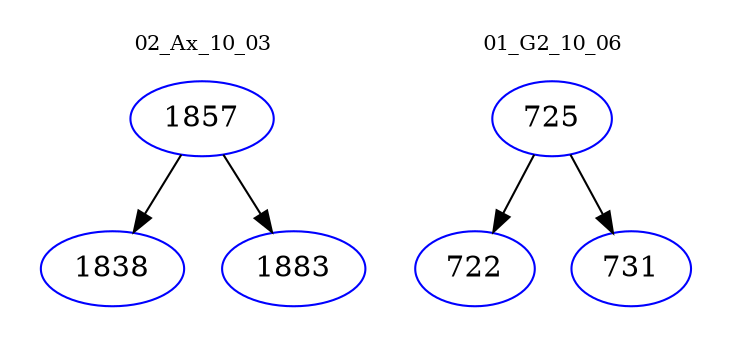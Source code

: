 digraph{
subgraph cluster_0 {
color = white
label = "02_Ax_10_03";
fontsize=10;
T0_1857 [label="1857", color="blue"]
T0_1857 -> T0_1838 [color="black"]
T0_1838 [label="1838", color="blue"]
T0_1857 -> T0_1883 [color="black"]
T0_1883 [label="1883", color="blue"]
}
subgraph cluster_1 {
color = white
label = "01_G2_10_06";
fontsize=10;
T1_725 [label="725", color="blue"]
T1_725 -> T1_722 [color="black"]
T1_722 [label="722", color="blue"]
T1_725 -> T1_731 [color="black"]
T1_731 [label="731", color="blue"]
}
}
